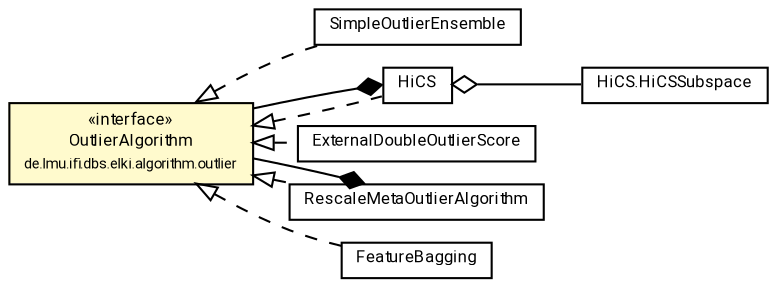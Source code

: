 #!/usr/local/bin/dot
#
# Class diagram 
# Generated by UMLGraph version R5_7_2-60-g0e99a6 (http://www.spinellis.gr/umlgraph/)
#

digraph G {
	graph [fontnames="svg"]
	edge [fontname="Roboto",fontsize=7,labelfontname="Roboto",labelfontsize=7,color="black"];
	node [fontname="Roboto",fontcolor="black",fontsize=8,shape=plaintext,margin=0,width=0,height=0];
	nodesep=0.15;
	ranksep=0.25;
	rankdir=LR;
	// de.lmu.ifi.dbs.elki.algorithm.outlier.OutlierAlgorithm
	c789428 [label=<<table title="de.lmu.ifi.dbs.elki.algorithm.outlier.OutlierAlgorithm" border="0" cellborder="1" cellspacing="0" cellpadding="2" bgcolor="LemonChiffon" href="../OutlierAlgorithm.html" target="_parent">
		<tr><td><table border="0" cellspacing="0" cellpadding="1">
		<tr><td align="center" balign="center"> &#171;interface&#187; </td></tr>
		<tr><td align="center" balign="center"> <font face="Roboto">OutlierAlgorithm</font> </td></tr>
		<tr><td align="center" balign="center"> <font face="Roboto" point-size="7.0">de.lmu.ifi.dbs.elki.algorithm.outlier</font> </td></tr>
		</table></td></tr>
		</table>>, URL="../OutlierAlgorithm.html"];
	// de.lmu.ifi.dbs.elki.algorithm.outlier.meta.SimpleOutlierEnsemble
	c789487 [label=<<table title="de.lmu.ifi.dbs.elki.algorithm.outlier.meta.SimpleOutlierEnsemble" border="0" cellborder="1" cellspacing="0" cellpadding="2" href="SimpleOutlierEnsemble.html" target="_parent">
		<tr><td><table border="0" cellspacing="0" cellpadding="1">
		<tr><td align="center" balign="center"> <font face="Roboto">SimpleOutlierEnsemble</font> </td></tr>
		</table></td></tr>
		</table>>, URL="SimpleOutlierEnsemble.html"];
	// de.lmu.ifi.dbs.elki.algorithm.outlier.meta.HiCS<V extends de.lmu.ifi.dbs.elki.data.NumberVector>
	c789489 [label=<<table title="de.lmu.ifi.dbs.elki.algorithm.outlier.meta.HiCS" border="0" cellborder="1" cellspacing="0" cellpadding="2" href="HiCS.html" target="_parent">
		<tr><td><table border="0" cellspacing="0" cellpadding="1">
		<tr><td align="center" balign="center"> <font face="Roboto">HiCS</font> </td></tr>
		</table></td></tr>
		</table>>, URL="HiCS.html"];
	// de.lmu.ifi.dbs.elki.algorithm.outlier.meta.HiCS.HiCSSubspace
	c789490 [label=<<table title="de.lmu.ifi.dbs.elki.algorithm.outlier.meta.HiCS.HiCSSubspace" border="0" cellborder="1" cellspacing="0" cellpadding="2" href="HiCS.HiCSSubspace.html" target="_parent">
		<tr><td><table border="0" cellspacing="0" cellpadding="1">
		<tr><td align="center" balign="center"> <font face="Roboto">HiCS.HiCSSubspace</font> </td></tr>
		</table></td></tr>
		</table>>, URL="HiCS.HiCSSubspace.html"];
	// de.lmu.ifi.dbs.elki.algorithm.outlier.meta.ExternalDoubleOutlierScore
	c789492 [label=<<table title="de.lmu.ifi.dbs.elki.algorithm.outlier.meta.ExternalDoubleOutlierScore" border="0" cellborder="1" cellspacing="0" cellpadding="2" href="ExternalDoubleOutlierScore.html" target="_parent">
		<tr><td><table border="0" cellspacing="0" cellpadding="1">
		<tr><td align="center" balign="center"> <font face="Roboto">ExternalDoubleOutlierScore</font> </td></tr>
		</table></td></tr>
		</table>>, URL="ExternalDoubleOutlierScore.html"];
	// de.lmu.ifi.dbs.elki.algorithm.outlier.meta.RescaleMetaOutlierAlgorithm
	c789494 [label=<<table title="de.lmu.ifi.dbs.elki.algorithm.outlier.meta.RescaleMetaOutlierAlgorithm" border="0" cellborder="1" cellspacing="0" cellpadding="2" href="RescaleMetaOutlierAlgorithm.html" target="_parent">
		<tr><td><table border="0" cellspacing="0" cellpadding="1">
		<tr><td align="center" balign="center"> <font face="Roboto">RescaleMetaOutlierAlgorithm</font> </td></tr>
		</table></td></tr>
		</table>>, URL="RescaleMetaOutlierAlgorithm.html"];
	// de.lmu.ifi.dbs.elki.algorithm.outlier.meta.FeatureBagging
	c789496 [label=<<table title="de.lmu.ifi.dbs.elki.algorithm.outlier.meta.FeatureBagging" border="0" cellborder="1" cellspacing="0" cellpadding="2" href="FeatureBagging.html" target="_parent">
		<tr><td><table border="0" cellspacing="0" cellpadding="1">
		<tr><td align="center" balign="center"> <font face="Roboto">FeatureBagging</font> </td></tr>
		</table></td></tr>
		</table>>, URL="FeatureBagging.html"];
	// de.lmu.ifi.dbs.elki.algorithm.outlier.meta.SimpleOutlierEnsemble implements de.lmu.ifi.dbs.elki.algorithm.outlier.OutlierAlgorithm
	c789428 -> c789487 [arrowtail=empty,style=dashed,dir=back,weight=9];
	// de.lmu.ifi.dbs.elki.algorithm.outlier.meta.HiCS<V extends de.lmu.ifi.dbs.elki.data.NumberVector> implements de.lmu.ifi.dbs.elki.algorithm.outlier.OutlierAlgorithm
	c789428 -> c789489 [arrowtail=empty,style=dashed,dir=back,weight=9];
	// de.lmu.ifi.dbs.elki.algorithm.outlier.meta.HiCS<V extends de.lmu.ifi.dbs.elki.data.NumberVector> composed de.lmu.ifi.dbs.elki.algorithm.outlier.OutlierAlgorithm
	c789489 -> c789428 [arrowhead=none,arrowtail=diamond,dir=back,weight=6];
	// de.lmu.ifi.dbs.elki.algorithm.outlier.meta.HiCS<V extends de.lmu.ifi.dbs.elki.data.NumberVector> has de.lmu.ifi.dbs.elki.algorithm.outlier.meta.HiCS.HiCSSubspace
	c789489 -> c789490 [arrowhead=none,arrowtail=ediamond,dir=back,weight=4];
	// de.lmu.ifi.dbs.elki.algorithm.outlier.meta.ExternalDoubleOutlierScore implements de.lmu.ifi.dbs.elki.algorithm.outlier.OutlierAlgorithm
	c789428 -> c789492 [arrowtail=empty,style=dashed,dir=back,weight=9];
	// de.lmu.ifi.dbs.elki.algorithm.outlier.meta.RescaleMetaOutlierAlgorithm implements de.lmu.ifi.dbs.elki.algorithm.outlier.OutlierAlgorithm
	c789428 -> c789494 [arrowtail=empty,style=dashed,dir=back,weight=9];
	// de.lmu.ifi.dbs.elki.algorithm.outlier.meta.RescaleMetaOutlierAlgorithm composed de.lmu.ifi.dbs.elki.algorithm.outlier.OutlierAlgorithm
	c789494 -> c789428 [arrowhead=none,arrowtail=diamond,dir=back,weight=6];
	// de.lmu.ifi.dbs.elki.algorithm.outlier.meta.FeatureBagging implements de.lmu.ifi.dbs.elki.algorithm.outlier.OutlierAlgorithm
	c789428 -> c789496 [arrowtail=empty,style=dashed,dir=back,weight=9];
}

